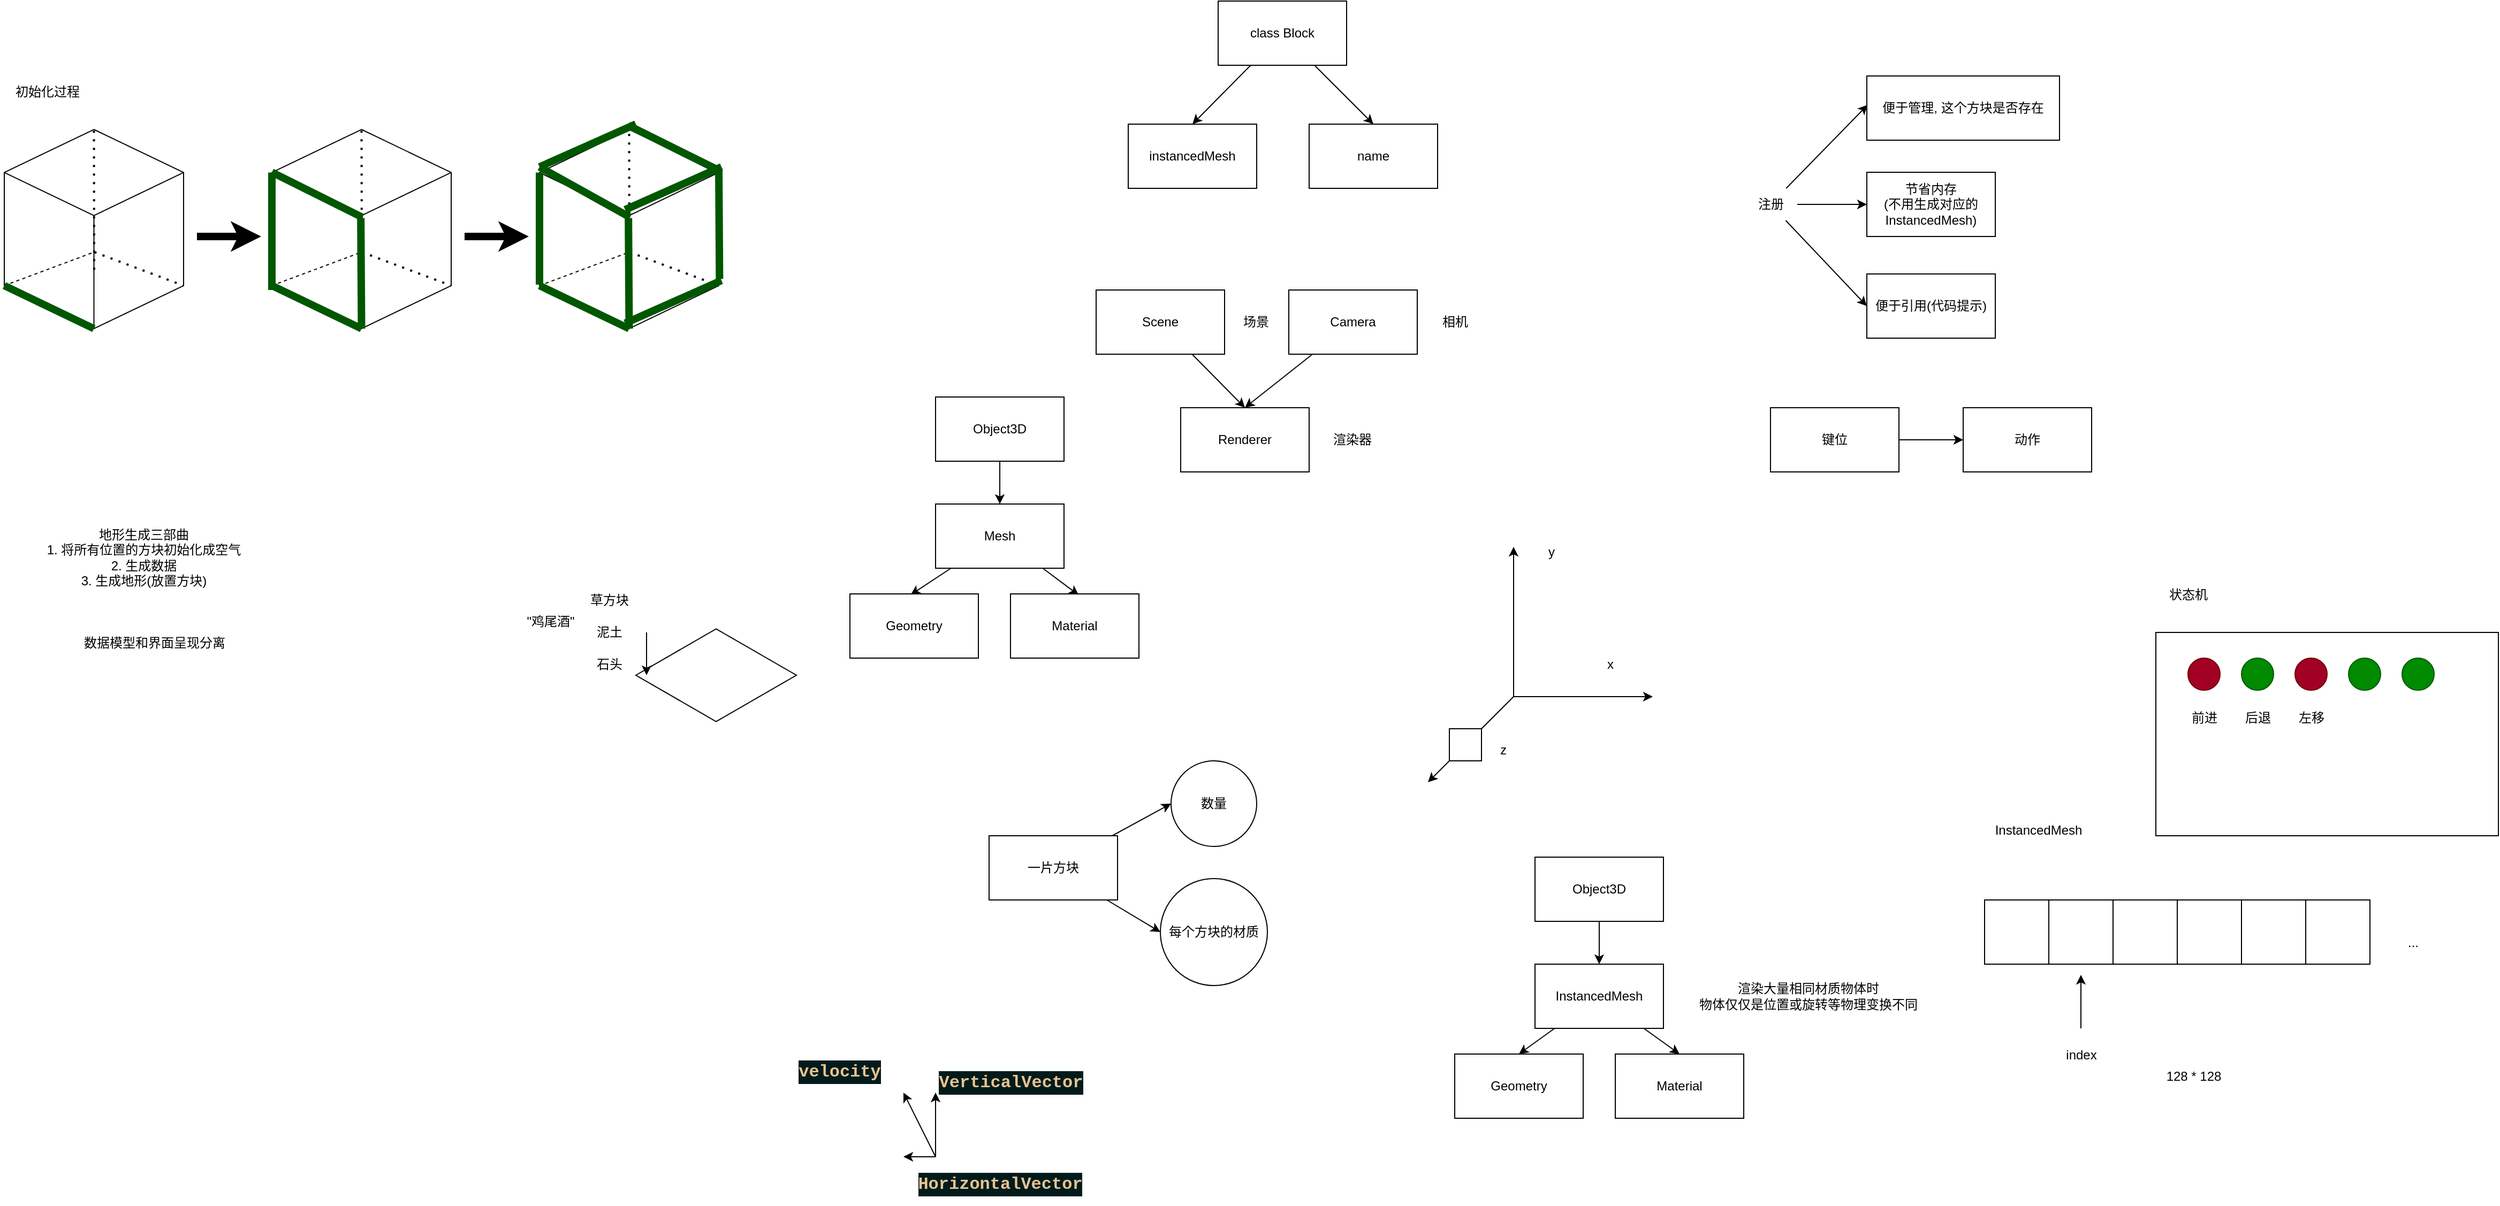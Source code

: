 <mxfile>
    <diagram id="66NhC8WV4g8qjToAEwFm" name="第 1 页">
        <mxGraphModel dx="1061" dy="293" grid="1" gridSize="10" guides="1" tooltips="1" connect="1" arrows="1" fold="1" page="1" pageScale="1" pageWidth="827" pageHeight="1169" math="0" shadow="0">
            <root>
                <mxCell id="0"/>
                <mxCell id="1" parent="0"/>
                <mxCell id="9" style="edgeStyle=none;html=1;entryX=0.5;entryY=0;entryDx=0;entryDy=0;" parent="1" source="2" target="6" edge="1">
                    <mxGeometry relative="1" as="geometry"/>
                </mxCell>
                <mxCell id="2" value="Scene" style="whiteSpace=wrap;html=1;" parent="1" vertex="1">
                    <mxGeometry x="240" y="300" width="120" height="60" as="geometry"/>
                </mxCell>
                <mxCell id="3" value="场景" style="text;html=1;align=center;verticalAlign=middle;resizable=0;points=[];autosize=1;strokeColor=none;fillColor=none;" parent="1" vertex="1">
                    <mxGeometry x="364" y="315" width="50" height="30" as="geometry"/>
                </mxCell>
                <mxCell id="10" style="edgeStyle=none;html=1;entryX=0.5;entryY=0;entryDx=0;entryDy=0;" parent="1" source="4" target="6" edge="1">
                    <mxGeometry relative="1" as="geometry"/>
                </mxCell>
                <mxCell id="4" value="Camera" style="whiteSpace=wrap;html=1;" parent="1" vertex="1">
                    <mxGeometry x="420" y="300" width="120" height="60" as="geometry"/>
                </mxCell>
                <mxCell id="5" value="相机" style="text;html=1;align=center;verticalAlign=middle;resizable=0;points=[];autosize=1;strokeColor=none;fillColor=none;" parent="1" vertex="1">
                    <mxGeometry x="550" y="315" width="50" height="30" as="geometry"/>
                </mxCell>
                <mxCell id="6" value="Renderer" style="whiteSpace=wrap;html=1;" parent="1" vertex="1">
                    <mxGeometry x="319" y="410" width="120" height="60" as="geometry"/>
                </mxCell>
                <mxCell id="8" value="渲染器" style="text;html=1;align=center;verticalAlign=middle;resizable=0;points=[];autosize=1;strokeColor=none;fillColor=none;" parent="1" vertex="1">
                    <mxGeometry x="449" y="425" width="60" height="30" as="geometry"/>
                </mxCell>
                <mxCell id="13" style="edgeStyle=none;html=1;entryX=0.5;entryY=0;entryDx=0;entryDy=0;" parent="1" source="11" target="12" edge="1">
                    <mxGeometry relative="1" as="geometry"/>
                </mxCell>
                <mxCell id="11" value="Object3D" style="whiteSpace=wrap;html=1;" parent="1" vertex="1">
                    <mxGeometry x="90" y="400" width="120" height="60" as="geometry"/>
                </mxCell>
                <mxCell id="16" style="edgeStyle=none;html=1;entryX=0.473;entryY=0.013;entryDx=0;entryDy=0;entryPerimeter=0;" parent="1" source="12" target="14" edge="1">
                    <mxGeometry relative="1" as="geometry"/>
                </mxCell>
                <mxCell id="17" style="edgeStyle=none;html=1;entryX=0.531;entryY=0.019;entryDx=0;entryDy=0;entryPerimeter=0;" parent="1" source="12" target="15" edge="1">
                    <mxGeometry relative="1" as="geometry"/>
                </mxCell>
                <mxCell id="12" value="Mesh" style="whiteSpace=wrap;html=1;" parent="1" vertex="1">
                    <mxGeometry x="90" y="500" width="120" height="60" as="geometry"/>
                </mxCell>
                <mxCell id="14" value="Geometry" style="whiteSpace=wrap;html=1;" parent="1" vertex="1">
                    <mxGeometry x="10" y="584" width="120" height="60" as="geometry"/>
                </mxCell>
                <mxCell id="15" value="Material" style="whiteSpace=wrap;html=1;" parent="1" vertex="1">
                    <mxGeometry x="160" y="584" width="120" height="60" as="geometry"/>
                </mxCell>
                <mxCell id="18" value="" style="endArrow=classic;html=1;" parent="1" edge="1">
                    <mxGeometry width="50" height="50" relative="1" as="geometry">
                        <mxPoint x="630" y="680" as="sourcePoint"/>
                        <mxPoint x="630" y="540" as="targetPoint"/>
                    </mxGeometry>
                </mxCell>
                <mxCell id="19" value="y" style="text;html=1;align=center;verticalAlign=middle;resizable=0;points=[];autosize=1;strokeColor=none;fillColor=none;" parent="1" vertex="1">
                    <mxGeometry x="650" y="530" width="30" height="30" as="geometry"/>
                </mxCell>
                <mxCell id="20" value="" style="endArrow=classic;html=1;" parent="1" edge="1">
                    <mxGeometry width="50" height="50" relative="1" as="geometry">
                        <mxPoint x="630" y="680" as="sourcePoint"/>
                        <mxPoint x="760" y="680" as="targetPoint"/>
                    </mxGeometry>
                </mxCell>
                <mxCell id="21" value="x" style="text;html=1;align=center;verticalAlign=middle;resizable=0;points=[];autosize=1;strokeColor=none;fillColor=none;" parent="1" vertex="1">
                    <mxGeometry x="705" y="635" width="30" height="30" as="geometry"/>
                </mxCell>
                <mxCell id="22" value="" style="endArrow=classic;html=1;" parent="1" edge="1">
                    <mxGeometry width="50" height="50" relative="1" as="geometry">
                        <mxPoint x="630" y="680" as="sourcePoint"/>
                        <mxPoint x="550" y="760" as="targetPoint"/>
                    </mxGeometry>
                </mxCell>
                <mxCell id="23" value="z" style="text;html=1;align=center;verticalAlign=middle;resizable=0;points=[];autosize=1;strokeColor=none;fillColor=none;" parent="1" vertex="1">
                    <mxGeometry x="605" y="715" width="30" height="30" as="geometry"/>
                </mxCell>
                <mxCell id="24" value="" style="whiteSpace=wrap;html=1;" parent="1" vertex="1">
                    <mxGeometry x="570" y="710" width="30" height="30" as="geometry"/>
                </mxCell>
                <mxCell id="28" style="edgeStyle=none;html=1;entryX=0;entryY=0.5;entryDx=0;entryDy=0;" parent="1" source="25" target="26" edge="1">
                    <mxGeometry relative="1" as="geometry"/>
                </mxCell>
                <mxCell id="29" style="edgeStyle=none;html=1;entryX=0;entryY=0.5;entryDx=0;entryDy=0;" parent="1" source="25" target="27" edge="1">
                    <mxGeometry relative="1" as="geometry"/>
                </mxCell>
                <mxCell id="25" value="一片方块" style="whiteSpace=wrap;html=1;" parent="1" vertex="1">
                    <mxGeometry x="140" y="810" width="120" height="60" as="geometry"/>
                </mxCell>
                <mxCell id="26" value="数量" style="ellipse;whiteSpace=wrap;html=1;" parent="1" vertex="1">
                    <mxGeometry x="310" y="740" width="80" height="80" as="geometry"/>
                </mxCell>
                <mxCell id="27" value="每个方块的材质" style="ellipse;whiteSpace=wrap;html=1;" parent="1" vertex="1">
                    <mxGeometry x="300" y="850" width="100" height="100" as="geometry"/>
                </mxCell>
                <mxCell id="38" style="edgeStyle=none;html=1;entryX=0.5;entryY=0;entryDx=0;entryDy=0;" parent="1" source="31" target="37" edge="1">
                    <mxGeometry relative="1" as="geometry"/>
                </mxCell>
                <mxCell id="31" value="Object3D" style="whiteSpace=wrap;html=1;" parent="1" vertex="1">
                    <mxGeometry x="650" y="830" width="120" height="60" as="geometry"/>
                </mxCell>
                <mxCell id="32" style="edgeStyle=none;html=1;entryX=0.473;entryY=0.013;entryDx=0;entryDy=0;entryPerimeter=0;" parent="1" edge="1">
                    <mxGeometry relative="1" as="geometry">
                        <mxPoint x="514.414" y="990" as="sourcePoint"/>
                    </mxGeometry>
                </mxCell>
                <mxCell id="41" style="edgeStyle=none;html=1;entryX=0.5;entryY=0;entryDx=0;entryDy=0;" parent="1" source="37" target="39" edge="1">
                    <mxGeometry relative="1" as="geometry"/>
                </mxCell>
                <mxCell id="42" style="edgeStyle=none;html=1;entryX=0.5;entryY=0;entryDx=0;entryDy=0;" parent="1" source="37" target="40" edge="1">
                    <mxGeometry relative="1" as="geometry"/>
                </mxCell>
                <mxCell id="37" value="InstancedMesh" style="whiteSpace=wrap;html=1;" parent="1" vertex="1">
                    <mxGeometry x="650" y="930" width="120" height="60" as="geometry"/>
                </mxCell>
                <mxCell id="39" value="Geometry" style="whiteSpace=wrap;html=1;" parent="1" vertex="1">
                    <mxGeometry x="575" y="1014" width="120" height="60" as="geometry"/>
                </mxCell>
                <mxCell id="40" value="Material" style="whiteSpace=wrap;html=1;" parent="1" vertex="1">
                    <mxGeometry x="725" y="1014" width="120" height="60" as="geometry"/>
                </mxCell>
                <mxCell id="43" value="渲染大量相同材质物体时&lt;br&gt;物体仅仅是位置或旋转等物理变换不同" style="text;html=1;align=center;verticalAlign=middle;resizable=0;points=[];autosize=1;strokeColor=none;fillColor=none;" parent="1" vertex="1">
                    <mxGeometry x="790" y="940" width="230" height="40" as="geometry"/>
                </mxCell>
                <mxCell id="44" value="InstancedMesh" style="text;html=1;align=center;verticalAlign=middle;resizable=0;points=[];autosize=1;strokeColor=none;fillColor=none;" parent="1" vertex="1">
                    <mxGeometry x="1070" y="790" width="100" height="30" as="geometry"/>
                </mxCell>
                <mxCell id="45" value="" style="whiteSpace=wrap;html=1;" parent="1" vertex="1">
                    <mxGeometry x="1070" y="870" width="60" height="60" as="geometry"/>
                </mxCell>
                <mxCell id="47" value="" style="whiteSpace=wrap;html=1;" parent="1" vertex="1">
                    <mxGeometry x="1130" y="870" width="60" height="60" as="geometry"/>
                </mxCell>
                <mxCell id="48" value="" style="whiteSpace=wrap;html=1;" parent="1" vertex="1">
                    <mxGeometry x="1190" y="870" width="60" height="60" as="geometry"/>
                </mxCell>
                <mxCell id="49" value="" style="whiteSpace=wrap;html=1;" parent="1" vertex="1">
                    <mxGeometry x="1250" y="870" width="60" height="60" as="geometry"/>
                </mxCell>
                <mxCell id="50" value="" style="whiteSpace=wrap;html=1;" parent="1" vertex="1">
                    <mxGeometry x="1310" y="870" width="60" height="60" as="geometry"/>
                </mxCell>
                <mxCell id="51" value="" style="whiteSpace=wrap;html=1;" parent="1" vertex="1">
                    <mxGeometry x="1370" y="870" width="60" height="60" as="geometry"/>
                </mxCell>
                <mxCell id="52" value="..." style="text;html=1;align=center;verticalAlign=middle;resizable=0;points=[];autosize=1;strokeColor=none;fillColor=none;" parent="1" vertex="1">
                    <mxGeometry x="1455" y="895" width="30" height="30" as="geometry"/>
                </mxCell>
                <mxCell id="53" value="128 * 128" style="text;html=1;align=center;verticalAlign=middle;resizable=0;points=[];autosize=1;strokeColor=none;fillColor=none;" parent="1" vertex="1">
                    <mxGeometry x="1230" y="1020" width="70" height="30" as="geometry"/>
                </mxCell>
                <mxCell id="54" value="" style="edgeStyle=none;orthogonalLoop=1;jettySize=auto;html=1;" parent="1" edge="1">
                    <mxGeometry width="100" relative="1" as="geometry">
                        <mxPoint x="1160" y="990" as="sourcePoint"/>
                        <mxPoint x="1160" y="940" as="targetPoint"/>
                        <Array as="points"/>
                    </mxGeometry>
                </mxCell>
                <mxCell id="55" value="index" style="text;html=1;align=center;verticalAlign=middle;resizable=0;points=[];autosize=1;strokeColor=none;fillColor=none;" parent="1" vertex="1">
                    <mxGeometry x="1135" y="1000" width="50" height="30" as="geometry"/>
                </mxCell>
                <mxCell id="58" style="edgeStyle=none;html=1;" parent="1" source="56" target="57" edge="1">
                    <mxGeometry relative="1" as="geometry"/>
                </mxCell>
                <mxCell id="56" value="键位" style="whiteSpace=wrap;html=1;" parent="1" vertex="1">
                    <mxGeometry x="870" y="410" width="120" height="60" as="geometry"/>
                </mxCell>
                <mxCell id="57" value="动作" style="whiteSpace=wrap;html=1;" parent="1" vertex="1">
                    <mxGeometry x="1050" y="410" width="120" height="60" as="geometry"/>
                </mxCell>
                <mxCell id="59" value="状态机" style="text;html=1;align=center;verticalAlign=middle;resizable=0;points=[];autosize=1;strokeColor=none;fillColor=none;" parent="1" vertex="1">
                    <mxGeometry x="1230" y="570" width="60" height="30" as="geometry"/>
                </mxCell>
                <mxCell id="61" value="" style="whiteSpace=wrap;html=1;" parent="1" vertex="1">
                    <mxGeometry x="1230" y="620" width="320" height="190" as="geometry"/>
                </mxCell>
                <mxCell id="62" value="" style="ellipse;whiteSpace=wrap;html=1;fillColor=#a20025;fontColor=#ffffff;strokeColor=#6F0000;" parent="1" vertex="1">
                    <mxGeometry x="1260" y="644" width="30" height="30" as="geometry"/>
                </mxCell>
                <mxCell id="63" value="" style="ellipse;whiteSpace=wrap;html=1;fillColor=#008a00;fontColor=#ffffff;strokeColor=#005700;" parent="1" vertex="1">
                    <mxGeometry x="1310" y="644" width="30" height="30" as="geometry"/>
                </mxCell>
                <mxCell id="64" value="" style="ellipse;whiteSpace=wrap;html=1;fillColor=#a20025;fontColor=#ffffff;strokeColor=#6F0000;" parent="1" vertex="1">
                    <mxGeometry x="1360" y="644" width="30" height="30" as="geometry"/>
                </mxCell>
                <mxCell id="65" value="" style="ellipse;whiteSpace=wrap;html=1;fillColor=#008a00;fontColor=#ffffff;strokeColor=#005700;" parent="1" vertex="1">
                    <mxGeometry x="1410" y="644" width="30" height="30" as="geometry"/>
                </mxCell>
                <mxCell id="66" value="" style="ellipse;whiteSpace=wrap;html=1;fillColor=#008a00;fontColor=#ffffff;strokeColor=#005700;" parent="1" vertex="1">
                    <mxGeometry x="1460" y="644" width="30" height="30" as="geometry"/>
                </mxCell>
                <mxCell id="68" value="前进" style="text;html=1;align=center;verticalAlign=middle;resizable=0;points=[];autosize=1;strokeColor=none;fillColor=none;" parent="1" vertex="1">
                    <mxGeometry x="1250" y="685" width="50" height="30" as="geometry"/>
                </mxCell>
                <mxCell id="70" value="后退" style="text;html=1;align=center;verticalAlign=middle;resizable=0;points=[];autosize=1;strokeColor=none;fillColor=none;" parent="1" vertex="1">
                    <mxGeometry x="1300" y="685" width="50" height="30" as="geometry"/>
                </mxCell>
                <mxCell id="71" value="左移" style="text;html=1;align=center;verticalAlign=middle;resizable=0;points=[];autosize=1;strokeColor=none;fillColor=none;" parent="1" vertex="1">
                    <mxGeometry x="1350" y="685" width="50" height="30" as="geometry"/>
                </mxCell>
                <mxCell id="72" value="" style="edgeStyle=none;orthogonalLoop=1;jettySize=auto;html=1;" parent="1" edge="1">
                    <mxGeometry width="100" relative="1" as="geometry">
                        <mxPoint x="90" y="1110" as="sourcePoint"/>
                        <mxPoint x="90" y="1050" as="targetPoint"/>
                        <Array as="points"/>
                    </mxGeometry>
                </mxCell>
                <mxCell id="73" value="" style="edgeStyle=none;orthogonalLoop=1;jettySize=auto;html=1;" parent="1" edge="1">
                    <mxGeometry width="100" relative="1" as="geometry">
                        <mxPoint x="90" y="1110" as="sourcePoint"/>
                        <mxPoint x="60" y="1110" as="targetPoint"/>
                        <Array as="points"/>
                    </mxGeometry>
                </mxCell>
                <mxCell id="74" value="&lt;div style=&quot;background-color: rgb(1, 27, 28); font-family: &amp;quot;Fira Code Regular&amp;quot;, &amp;quot;Courier New&amp;quot;, monospace, Consolas, &amp;quot;Courier New&amp;quot;, monospace; font-weight: bold; font-size: 16px; line-height: 22px;&quot;&gt;&lt;font color=&quot;#e8c391&quot;&gt;VerticalVector&lt;/font&gt;&lt;/div&gt;" style="text;html=1;align=center;verticalAlign=middle;resizable=0;points=[];autosize=1;strokeColor=none;fillColor=none;" parent="1" vertex="1">
                    <mxGeometry x="80" y="1020" width="160" height="40" as="geometry"/>
                </mxCell>
                <mxCell id="75" value="&lt;div style=&quot;background-color: rgb(1, 27, 28); font-family: &amp;quot;Fira Code Regular&amp;quot;, &amp;quot;Courier New&amp;quot;, monospace, Consolas, &amp;quot;Courier New&amp;quot;, monospace; font-weight: bold; font-size: 16px; line-height: 22px;&quot;&gt;&lt;font color=&quot;#e8c391&quot;&gt;HorizontalVector&lt;/font&gt;&lt;/div&gt;" style="text;html=1;align=center;verticalAlign=middle;resizable=0;points=[];autosize=1;strokeColor=none;fillColor=none;" parent="1" vertex="1">
                    <mxGeometry x="60" y="1115" width="180" height="40" as="geometry"/>
                </mxCell>
                <mxCell id="76" value="" style="edgeStyle=none;orthogonalLoop=1;jettySize=auto;html=1;" parent="1" edge="1">
                    <mxGeometry width="100" relative="1" as="geometry">
                        <mxPoint x="90" y="1110" as="sourcePoint"/>
                        <mxPoint x="60" y="1050" as="targetPoint"/>
                        <Array as="points"/>
                    </mxGeometry>
                </mxCell>
                <mxCell id="77" value="&lt;div style=&quot;background-color: rgb(1, 27, 28); font-family: &amp;quot;Fira Code Regular&amp;quot;, &amp;quot;Courier New&amp;quot;, monospace, Consolas, &amp;quot;Courier New&amp;quot;, monospace; font-weight: bold; font-size: 16px; line-height: 22px;&quot;&gt;&lt;font color=&quot;#e8c391&quot;&gt;velocity&lt;/font&gt;&lt;/div&gt;" style="text;html=1;align=center;verticalAlign=middle;resizable=0;points=[];autosize=1;strokeColor=none;fillColor=none;" parent="1" vertex="1">
                    <mxGeometry x="-50" y="1010" width="100" height="40" as="geometry"/>
                </mxCell>
                <mxCell id="82" style="edgeStyle=none;html=1;entryX=0.004;entryY=0.451;entryDx=0;entryDy=0;entryPerimeter=0;" parent="1" source="78" target="79" edge="1">
                    <mxGeometry relative="1" as="geometry"/>
                </mxCell>
                <mxCell id="83" style="edgeStyle=none;html=1;entryX=0;entryY=0.5;entryDx=0;entryDy=0;" parent="1" source="78" target="80" edge="1">
                    <mxGeometry relative="1" as="geometry"/>
                </mxCell>
                <mxCell id="84" style="edgeStyle=none;html=1;entryX=0;entryY=0.5;entryDx=0;entryDy=0;" parent="1" source="78" target="81" edge="1">
                    <mxGeometry relative="1" as="geometry"/>
                </mxCell>
                <mxCell id="78" value="注册" style="text;html=1;align=center;verticalAlign=middle;resizable=0;points=[];autosize=1;strokeColor=none;fillColor=none;" parent="1" vertex="1">
                    <mxGeometry x="845" y="205" width="50" height="30" as="geometry"/>
                </mxCell>
                <mxCell id="79" value="便于管理, 这个方块是否存在" style="whiteSpace=wrap;html=1;" parent="1" vertex="1">
                    <mxGeometry x="960" y="100" width="180" height="60" as="geometry"/>
                </mxCell>
                <mxCell id="80" value="节省内存&lt;br&gt;(不用生成对应的InstancedMesh)" style="whiteSpace=wrap;html=1;" parent="1" vertex="1">
                    <mxGeometry x="960" y="190" width="120" height="60" as="geometry"/>
                </mxCell>
                <mxCell id="81" value="便于引用(代码提示)" style="whiteSpace=wrap;html=1;" parent="1" vertex="1">
                    <mxGeometry x="960" y="285" width="120" height="60" as="geometry"/>
                </mxCell>
                <mxCell id="87" style="edgeStyle=none;html=1;entryX=0.5;entryY=0;entryDx=0;entryDy=0;" parent="1" source="85" target="86" edge="1">
                    <mxGeometry relative="1" as="geometry"/>
                </mxCell>
                <mxCell id="89" style="edgeStyle=none;html=1;entryX=0.5;entryY=0;entryDx=0;entryDy=0;" parent="1" source="85" target="88" edge="1">
                    <mxGeometry relative="1" as="geometry"/>
                </mxCell>
                <mxCell id="85" value="class Block" style="whiteSpace=wrap;html=1;" parent="1" vertex="1">
                    <mxGeometry x="354" y="30" width="120" height="60" as="geometry"/>
                </mxCell>
                <mxCell id="86" value="instancedMesh" style="whiteSpace=wrap;html=1;" parent="1" vertex="1">
                    <mxGeometry x="270" y="145" width="120" height="60" as="geometry"/>
                </mxCell>
                <mxCell id="88" value="name" style="whiteSpace=wrap;html=1;" parent="1" vertex="1">
                    <mxGeometry x="439" y="145" width="120" height="60" as="geometry"/>
                </mxCell>
                <mxCell id="90" value="" style="html=1;whiteSpace=wrap;shape=isoCube2;backgroundOutline=1;isoAngle=15;fillColor=none;" parent="1" vertex="1">
                    <mxGeometry x="-780" y="150" width="167.5" height="186.11" as="geometry"/>
                </mxCell>
                <mxCell id="93" value="" style="endArrow=none;dashed=1;html=1;exitX=0;exitY=0;exitDx=0;exitDy=145.897;exitPerimeter=0;entryX=0.506;entryY=0.614;entryDx=0;entryDy=0;entryPerimeter=0;" parent="1" source="90" target="90" edge="1">
                    <mxGeometry width="50" height="50" relative="1" as="geometry">
                        <mxPoint x="-710" y="281.11" as="sourcePoint"/>
                        <mxPoint x="-660" y="231.11" as="targetPoint"/>
                    </mxGeometry>
                </mxCell>
                <mxCell id="94" value="" style="endArrow=none;dashed=1;html=1;dashPattern=1 3;strokeWidth=2;entryX=0;entryY=0;entryDx=167.5;entryDy=145.897;entryPerimeter=0;exitX=0.503;exitY=0.616;exitDx=0;exitDy=0;exitPerimeter=0;" parent="1" source="90" target="90" edge="1">
                    <mxGeometry width="50" height="50" relative="1" as="geometry">
                        <mxPoint x="-710" y="281.11" as="sourcePoint"/>
                        <mxPoint x="-660" y="231.11" as="targetPoint"/>
                    </mxGeometry>
                </mxCell>
                <mxCell id="95" value="" style="endArrow=none;dashed=1;html=1;dashPattern=1 3;strokeWidth=2;entryX=0.5;entryY=0;entryDx=0;entryDy=0;entryPerimeter=0;" parent="1" target="90" edge="1">
                    <mxGeometry width="50" height="50" relative="1" as="geometry">
                        <mxPoint x="-696" y="281.11" as="sourcePoint"/>
                        <mxPoint x="-660" y="231.11" as="targetPoint"/>
                    </mxGeometry>
                </mxCell>
                <mxCell id="107" value="" style="endArrow=none;html=1;exitX=0;exitY=0;exitDx=0;exitDy=145.897;exitPerimeter=0;entryX=0.5;entryY=1;entryDx=0;entryDy=0;entryPerimeter=0;fillColor=#008a00;strokeColor=#005700;strokeWidth=7;" parent="1" source="90" target="90" edge="1">
                    <mxGeometry width="50" height="50" relative="1" as="geometry">
                        <mxPoint x="-710" y="281.11" as="sourcePoint"/>
                        <mxPoint x="-660" y="231.11" as="targetPoint"/>
                    </mxGeometry>
                </mxCell>
                <mxCell id="108" value="" style="html=1;whiteSpace=wrap;shape=isoCube2;backgroundOutline=1;isoAngle=15;fillColor=none;" parent="1" vertex="1">
                    <mxGeometry x="-530" y="150" width="167.5" height="186.11" as="geometry"/>
                </mxCell>
                <mxCell id="109" value="" style="endArrow=none;dashed=1;html=1;exitX=0;exitY=0;exitDx=0;exitDy=145.897;exitPerimeter=0;entryX=0.506;entryY=0.614;entryDx=0;entryDy=0;entryPerimeter=0;" parent="1" source="108" target="108" edge="1">
                    <mxGeometry width="50" height="50" relative="1" as="geometry">
                        <mxPoint x="-460" y="281.11" as="sourcePoint"/>
                        <mxPoint x="-410" y="231.11" as="targetPoint"/>
                    </mxGeometry>
                </mxCell>
                <mxCell id="110" value="" style="endArrow=none;dashed=1;html=1;dashPattern=1 3;strokeWidth=2;entryX=0;entryY=0;entryDx=167.5;entryDy=145.897;entryPerimeter=0;exitX=0.503;exitY=0.616;exitDx=0;exitDy=0;exitPerimeter=0;" parent="1" source="108" target="108" edge="1">
                    <mxGeometry width="50" height="50" relative="1" as="geometry">
                        <mxPoint x="-460" y="281.11" as="sourcePoint"/>
                        <mxPoint x="-410" y="231.11" as="targetPoint"/>
                    </mxGeometry>
                </mxCell>
                <mxCell id="111" value="" style="endArrow=none;dashed=1;html=1;dashPattern=1 3;strokeWidth=2;entryX=0.5;entryY=0;entryDx=0;entryDy=0;entryPerimeter=0;" parent="1" target="108" edge="1">
                    <mxGeometry width="50" height="50" relative="1" as="geometry">
                        <mxPoint x="-446" y="281.11" as="sourcePoint"/>
                        <mxPoint x="-410" y="231.11" as="targetPoint"/>
                    </mxGeometry>
                </mxCell>
                <mxCell id="112" value="" style="endArrow=none;html=1;exitX=0;exitY=0;exitDx=0;exitDy=145.897;exitPerimeter=0;entryX=0.5;entryY=1;entryDx=0;entryDy=0;entryPerimeter=0;fillColor=#008a00;strokeColor=#005700;strokeWidth=7;" parent="1" source="108" target="108" edge="1">
                    <mxGeometry width="50" height="50" relative="1" as="geometry">
                        <mxPoint x="-460" y="281.11" as="sourcePoint"/>
                        <mxPoint x="-410" y="231.11" as="targetPoint"/>
                    </mxGeometry>
                </mxCell>
                <mxCell id="113" value="" style="endArrow=none;html=1;entryX=0;entryY=0;entryDx=0;entryDy=40.213;entryPerimeter=0;fillColor=#008a00;strokeColor=#005700;strokeWidth=7;" parent="1" target="108" edge="1">
                    <mxGeometry width="50" height="50" relative="1" as="geometry">
                        <mxPoint x="-530" y="300" as="sourcePoint"/>
                        <mxPoint x="-436.25" y="346.11" as="targetPoint"/>
                    </mxGeometry>
                </mxCell>
                <mxCell id="114" value="" style="endArrow=none;html=1;fillColor=#008a00;strokeColor=#005700;strokeWidth=7;entryX=0.505;entryY=0.441;entryDx=0;entryDy=0;entryPerimeter=0;" parent="1" target="108" edge="1">
                    <mxGeometry width="50" height="50" relative="1" as="geometry">
                        <mxPoint x="-530" y="190" as="sourcePoint"/>
                        <mxPoint x="-450" y="230" as="targetPoint"/>
                    </mxGeometry>
                </mxCell>
                <mxCell id="115" value="" style="endArrow=none;html=1;entryX=0.5;entryY=1;entryDx=0;entryDy=0;entryPerimeter=0;fillColor=#008a00;strokeColor=#005700;strokeWidth=7;exitX=0.496;exitY=0.445;exitDx=0;exitDy=0;exitPerimeter=0;" parent="1" source="108" target="108" edge="1">
                    <mxGeometry width="50" height="50" relative="1" as="geometry">
                        <mxPoint x="-450" y="230" as="sourcePoint"/>
                        <mxPoint x="-416.25" y="366.11" as="targetPoint"/>
                    </mxGeometry>
                </mxCell>
                <mxCell id="116" value="" style="html=1;whiteSpace=wrap;shape=isoCube2;backgroundOutline=1;isoAngle=15;fillColor=none;" parent="1" vertex="1">
                    <mxGeometry x="-280" y="150" width="167.5" height="186.11" as="geometry"/>
                </mxCell>
                <mxCell id="117" value="" style="endArrow=none;dashed=1;html=1;exitX=0;exitY=0;exitDx=0;exitDy=145.897;exitPerimeter=0;entryX=0.506;entryY=0.614;entryDx=0;entryDy=0;entryPerimeter=0;" parent="1" source="116" target="116" edge="1">
                    <mxGeometry width="50" height="50" relative="1" as="geometry">
                        <mxPoint x="-210" y="276.11" as="sourcePoint"/>
                        <mxPoint x="-160" y="226.11" as="targetPoint"/>
                    </mxGeometry>
                </mxCell>
                <mxCell id="118" value="" style="endArrow=none;dashed=1;html=1;dashPattern=1 3;strokeWidth=2;entryX=0;entryY=0;entryDx=167.5;entryDy=145.897;entryPerimeter=0;exitX=0.503;exitY=0.616;exitDx=0;exitDy=0;exitPerimeter=0;" parent="1" source="116" target="116" edge="1">
                    <mxGeometry width="50" height="50" relative="1" as="geometry">
                        <mxPoint x="-210" y="276.11" as="sourcePoint"/>
                        <mxPoint x="-160" y="226.11" as="targetPoint"/>
                    </mxGeometry>
                </mxCell>
                <mxCell id="119" value="" style="endArrow=none;dashed=1;html=1;dashPattern=1 3;strokeWidth=2;entryX=0.5;entryY=0;entryDx=0;entryDy=0;entryPerimeter=0;" parent="1" target="116" edge="1">
                    <mxGeometry width="50" height="50" relative="1" as="geometry">
                        <mxPoint x="-196" y="276.11" as="sourcePoint"/>
                        <mxPoint x="-160" y="226.11" as="targetPoint"/>
                    </mxGeometry>
                </mxCell>
                <mxCell id="120" value="" style="endArrow=none;html=1;exitX=0;exitY=0;exitDx=0;exitDy=145.897;exitPerimeter=0;entryX=0.5;entryY=1;entryDx=0;entryDy=0;entryPerimeter=0;fillColor=#008a00;strokeColor=#005700;strokeWidth=7;" parent="1" source="116" target="116" edge="1">
                    <mxGeometry width="50" height="50" relative="1" as="geometry">
                        <mxPoint x="-210" y="276.11" as="sourcePoint"/>
                        <mxPoint x="-160" y="226.11" as="targetPoint"/>
                    </mxGeometry>
                </mxCell>
                <mxCell id="121" value="" style="endArrow=none;html=1;entryX=0;entryY=0;entryDx=0;entryDy=40.213;entryPerimeter=0;fillColor=#008a00;strokeColor=#005700;strokeWidth=7;" parent="1" target="116" edge="1">
                    <mxGeometry width="50" height="50" relative="1" as="geometry">
                        <mxPoint x="-280" y="295" as="sourcePoint"/>
                        <mxPoint x="-186.25" y="341.11" as="targetPoint"/>
                    </mxGeometry>
                </mxCell>
                <mxCell id="122" value="" style="endArrow=none;html=1;fillColor=#008a00;strokeColor=#005700;strokeWidth=7;entryX=0.505;entryY=0.441;entryDx=0;entryDy=0;entryPerimeter=0;" parent="1" target="116" edge="1">
                    <mxGeometry width="50" height="50" relative="1" as="geometry">
                        <mxPoint x="-280" y="185" as="sourcePoint"/>
                        <mxPoint x="-200" y="225" as="targetPoint"/>
                    </mxGeometry>
                </mxCell>
                <mxCell id="123" value="" style="endArrow=none;html=1;entryX=0.5;entryY=1;entryDx=0;entryDy=0;entryPerimeter=0;fillColor=#008a00;strokeColor=#005700;strokeWidth=7;exitX=0.496;exitY=0.445;exitDx=0;exitDy=0;exitPerimeter=0;" parent="1" source="116" target="116" edge="1">
                    <mxGeometry width="50" height="50" relative="1" as="geometry">
                        <mxPoint x="-200" y="225" as="sourcePoint"/>
                        <mxPoint x="-166.25" y="361.11" as="targetPoint"/>
                    </mxGeometry>
                </mxCell>
                <mxCell id="124" value="" style="endArrow=none;html=1;fillColor=#008a00;strokeColor=#005700;strokeWidth=7;entryX=0.505;entryY=0.441;entryDx=0;entryDy=0;entryPerimeter=0;" parent="1" edge="1">
                    <mxGeometry width="50" height="50" relative="1" as="geometry">
                        <mxPoint x="-197.09" y="146.11" as="sourcePoint"/>
                        <mxPoint x="-112.503" y="188.185" as="targetPoint"/>
                    </mxGeometry>
                </mxCell>
                <mxCell id="125" value="" style="endArrow=none;html=1;entryX=0.5;entryY=1;entryDx=0;entryDy=0;entryPerimeter=0;fillColor=#008a00;strokeColor=#005700;strokeWidth=7;exitX=0.496;exitY=0.445;exitDx=0;exitDy=0;exitPerimeter=0;" parent="1" edge="1">
                    <mxGeometry width="50" height="50" relative="1" as="geometry">
                        <mxPoint x="-112.5" y="186.409" as="sourcePoint"/>
                        <mxPoint x="-111.83" y="289.7" as="targetPoint"/>
                    </mxGeometry>
                </mxCell>
                <mxCell id="127" value="" style="endArrow=none;html=1;fillColor=#008a00;strokeColor=#005700;strokeWidth=7;" parent="1" edge="1">
                    <mxGeometry width="50" height="50" relative="1" as="geometry">
                        <mxPoint x="-200" y="225" as="sourcePoint"/>
                        <mxPoint x="-110" y="185" as="targetPoint"/>
                    </mxGeometry>
                </mxCell>
                <mxCell id="129" value="" style="endArrow=none;html=1;fillColor=#008a00;strokeColor=#005700;strokeWidth=7;" parent="1" edge="1">
                    <mxGeometry width="50" height="50" relative="1" as="geometry">
                        <mxPoint x="-200" y="331.11" as="sourcePoint"/>
                        <mxPoint x="-110" y="291.11" as="targetPoint"/>
                    </mxGeometry>
                </mxCell>
                <mxCell id="130" value="" style="endArrow=none;html=1;fillColor=#008a00;strokeColor=#005700;strokeWidth=7;" parent="1" edge="1">
                    <mxGeometry width="50" height="50" relative="1" as="geometry">
                        <mxPoint x="-280" y="185" as="sourcePoint"/>
                        <mxPoint x="-190" y="145" as="targetPoint"/>
                    </mxGeometry>
                </mxCell>
                <mxCell id="131" value="" style="endArrow=classic;html=1;strokeWidth=7;" parent="1" edge="1">
                    <mxGeometry width="50" height="50" relative="1" as="geometry">
                        <mxPoint x="-600" y="250" as="sourcePoint"/>
                        <mxPoint x="-540" y="250" as="targetPoint"/>
                    </mxGeometry>
                </mxCell>
                <mxCell id="132" value="" style="endArrow=classic;html=1;strokeWidth=7;" parent="1" edge="1">
                    <mxGeometry width="50" height="50" relative="1" as="geometry">
                        <mxPoint x="-350" y="250" as="sourcePoint"/>
                        <mxPoint x="-290" y="250" as="targetPoint"/>
                    </mxGeometry>
                </mxCell>
                <mxCell id="133" value="初始化过程" style="text;html=1;align=center;verticalAlign=middle;resizable=0;points=[];autosize=1;strokeColor=none;fillColor=none;" parent="1" vertex="1">
                    <mxGeometry x="-780" y="100" width="80" height="30" as="geometry"/>
                </mxCell>
                <mxCell id="134" value="地形生成三部曲&lt;br&gt;1. 将所有位置的方块初始化成空气&lt;br&gt;2. 生成数据&lt;br&gt;3. 生成地形(放置方块)" style="text;html=1;align=center;verticalAlign=middle;resizable=0;points=[];autosize=1;strokeColor=none;fillColor=none;" parent="1" vertex="1">
                    <mxGeometry x="-750" y="515" width="200" height="70" as="geometry"/>
                </mxCell>
                <mxCell id="135" value="数据模型和界面呈现分离" style="text;html=1;align=center;verticalAlign=middle;resizable=0;points=[];autosize=1;strokeColor=none;fillColor=none;" parent="1" vertex="1">
                    <mxGeometry x="-720" y="615" width="160" height="30" as="geometry"/>
                </mxCell>
                <mxCell id="136" value="" style="html=1;whiteSpace=wrap;aspect=fixed;shape=isoRectangle;" vertex="1" parent="1">
                    <mxGeometry x="-190" y="615" width="150" height="90" as="geometry"/>
                </mxCell>
                <mxCell id="137" value="" style="endArrow=classic;html=1;" edge="1" parent="1">
                    <mxGeometry width="50" height="50" relative="1" as="geometry">
                        <mxPoint x="-180" y="620" as="sourcePoint"/>
                        <mxPoint x="-180" y="660" as="targetPoint"/>
                    </mxGeometry>
                </mxCell>
                <mxCell id="138" value="石头" style="text;html=1;align=center;verticalAlign=middle;resizable=0;points=[];autosize=1;strokeColor=none;fillColor=none;" vertex="1" parent="1">
                    <mxGeometry x="-240" y="635" width="50" height="30" as="geometry"/>
                </mxCell>
                <mxCell id="139" value="泥土" style="text;html=1;align=center;verticalAlign=middle;resizable=0;points=[];autosize=1;strokeColor=none;fillColor=none;" vertex="1" parent="1">
                    <mxGeometry x="-240" y="605" width="50" height="30" as="geometry"/>
                </mxCell>
                <mxCell id="140" value="草方块" style="text;html=1;align=center;verticalAlign=middle;resizable=0;points=[];autosize=1;strokeColor=none;fillColor=none;" vertex="1" parent="1">
                    <mxGeometry x="-245" y="575" width="60" height="30" as="geometry"/>
                </mxCell>
                <mxCell id="141" value="&quot;鸡尾酒&quot;" style="text;html=1;align=center;verticalAlign=middle;resizable=0;points=[];autosize=1;strokeColor=none;fillColor=none;" vertex="1" parent="1">
                    <mxGeometry x="-305" y="595" width="70" height="30" as="geometry"/>
                </mxCell>
            </root>
        </mxGraphModel>
    </diagram>
</mxfile>